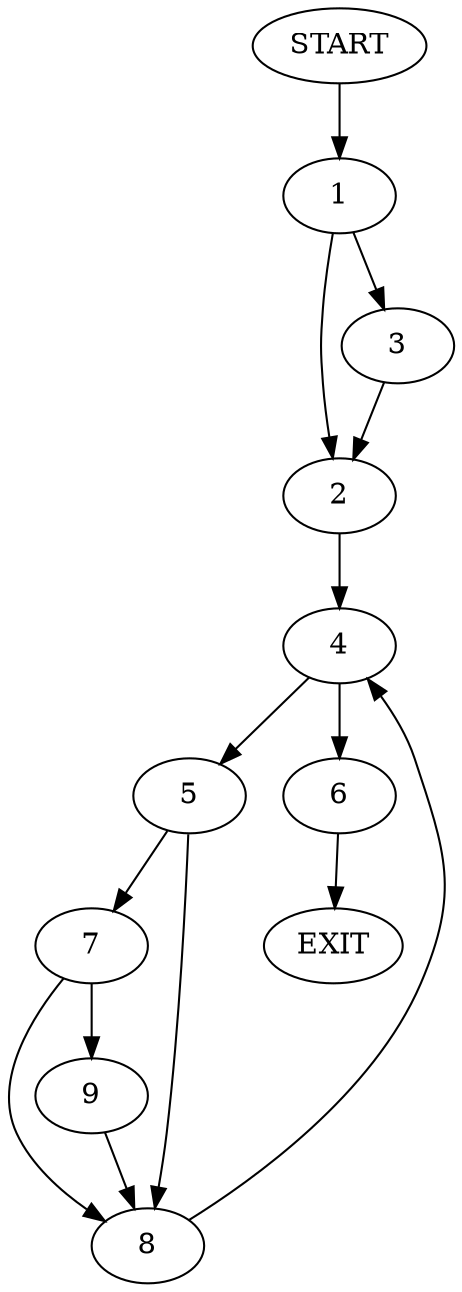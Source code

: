 digraph {
0 [label="START"]
10 [label="EXIT"]
0 -> 1
1 -> 2
1 -> 3
3 -> 2
2 -> 4
4 -> 5
4 -> 6
6 -> 10
5 -> 7
5 -> 8
7 -> 9
7 -> 8
8 -> 4
9 -> 8
}
